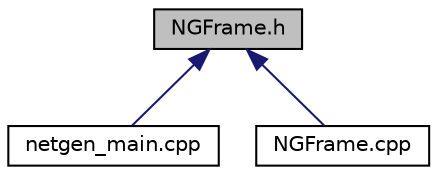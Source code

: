 digraph "NGFrame.h"
{
  edge [fontname="Helvetica",fontsize="10",labelfontname="Helvetica",labelfontsize="10"];
  node [fontname="Helvetica",fontsize="10",shape=record];
  Node2 [label="NGFrame.h",height=0.2,width=0.4,color="black", fillcolor="grey75", style="filled", fontcolor="black"];
  Node2 -> Node3 [dir="back",color="midnightblue",fontsize="10",style="solid",fontname="Helvetica"];
  Node3 [label="netgen_main.cpp",height=0.2,width=0.4,color="black", fillcolor="white", style="filled",URL="$dd/ddc/netgen__main_8cpp.html"];
  Node2 -> Node4 [dir="back",color="midnightblue",fontsize="10",style="solid",fontname="Helvetica"];
  Node4 [label="NGFrame.cpp",height=0.2,width=0.4,color="black", fillcolor="white", style="filled",URL="$dc/da6/_n_g_frame_8cpp.html"];
}
